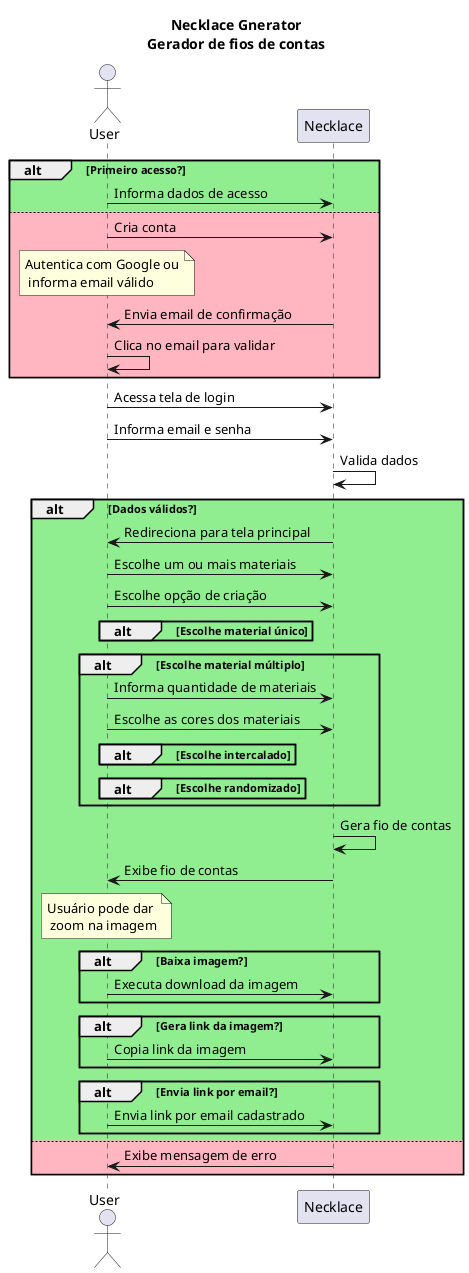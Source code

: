 @startuml
title "Necklace Gnerator\nGerador de fios de contas"
        actor User
        participant Necklace

        alt #lightgreen Primeiro acesso?
                User -> Necklace : Informa dados de acesso
        else #lightpink
                User -> Necklace : Cria conta
                note over User : Autentica com Google ou\n informa email válido

                Necklace -> User : Envia email de confirmação
                User -> User : Clica no email para validar
        end

        User -> Necklace : Acessa tela de login
        User -> Necklace : Informa email e senha
        Necklace -> Necklace : Valida dados

        alt #lightgreen Dados válidos?
                Necklace -> User : Redireciona para tela principal
                User -> Necklace : Escolhe um ou mais materiais
                User -> Necklace : Escolhe opção de criação

                alt #lightgreen Escolhe material único
                end

                alt #lightgreen Escolhe material múltiplo
                        User -> Necklace : Informa quantidade de materiais
                        User -> Necklace : Escolhe as cores dos materiais

                        alt #lightgreen Escolhe intercalado
                        end

                        alt #lightgreen Escolhe randomizado
                        end
                end

                Necklace -> Necklace : Gera fio de contas
                Necklace -> User : Exibe fio de contas
                note over User : Usuário pode dar\n zoom na imagem

                alt #lightgreen Baixa imagem?
                        User -> Necklace : Executa download da imagem
                end

                alt #lightgreen Gera link da imagem?
                        User -> Necklace : Copia link da imagem
                end

                alt #lightgreen Envia link por email?
                        User -> Necklace : Envia link por email cadastrado
                end

        else #lightpink
                Necklace -> User : Exibe mensagem de erro
        end
@enduml

